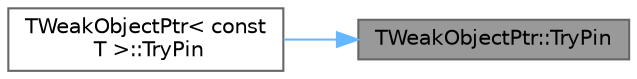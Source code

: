 digraph "TWeakObjectPtr::TryPin"
{
 // INTERACTIVE_SVG=YES
 // LATEX_PDF_SIZE
  bgcolor="transparent";
  edge [fontname=Helvetica,fontsize=10,labelfontname=Helvetica,labelfontsize=10];
  node [fontname=Helvetica,fontsize=10,shape=box,height=0.2,width=0.4];
  rankdir="RL";
  Node1 [id="Node000001",label="TWeakObjectPtr::TryPin",height=0.2,width=0.4,color="gray40", fillcolor="grey60", style="filled", fontcolor="black",tooltip="Pin the weak pointer and get a strongptr."];
  Node1 -> Node2 [id="edge1_Node000001_Node000002",dir="back",color="steelblue1",style="solid",tooltip=" "];
  Node2 [id="Node000002",label="TWeakObjectPtr\< const\l T \>::TryPin",height=0.2,width=0.4,color="grey40", fillcolor="white", style="filled",URL="$d3/daa/structTWeakObjectPtr.html#a9093a97af89d3fd52838e9a6c9e513d7",tooltip=" "];
}
